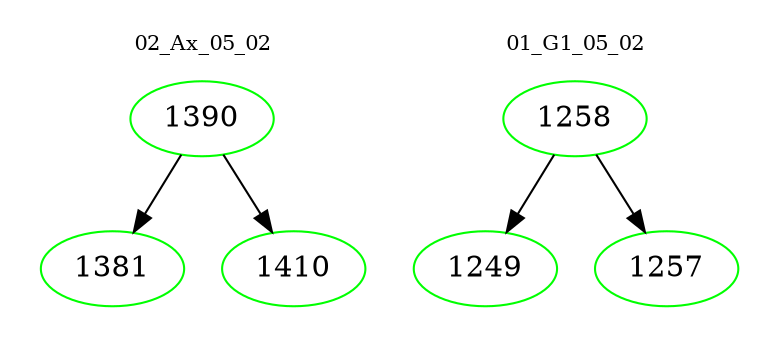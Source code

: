 digraph{
subgraph cluster_0 {
color = white
label = "02_Ax_05_02";
fontsize=10;
T0_1390 [label="1390", color="green"]
T0_1390 -> T0_1381 [color="black"]
T0_1381 [label="1381", color="green"]
T0_1390 -> T0_1410 [color="black"]
T0_1410 [label="1410", color="green"]
}
subgraph cluster_1 {
color = white
label = "01_G1_05_02";
fontsize=10;
T1_1258 [label="1258", color="green"]
T1_1258 -> T1_1249 [color="black"]
T1_1249 [label="1249", color="green"]
T1_1258 -> T1_1257 [color="black"]
T1_1257 [label="1257", color="green"]
}
}
